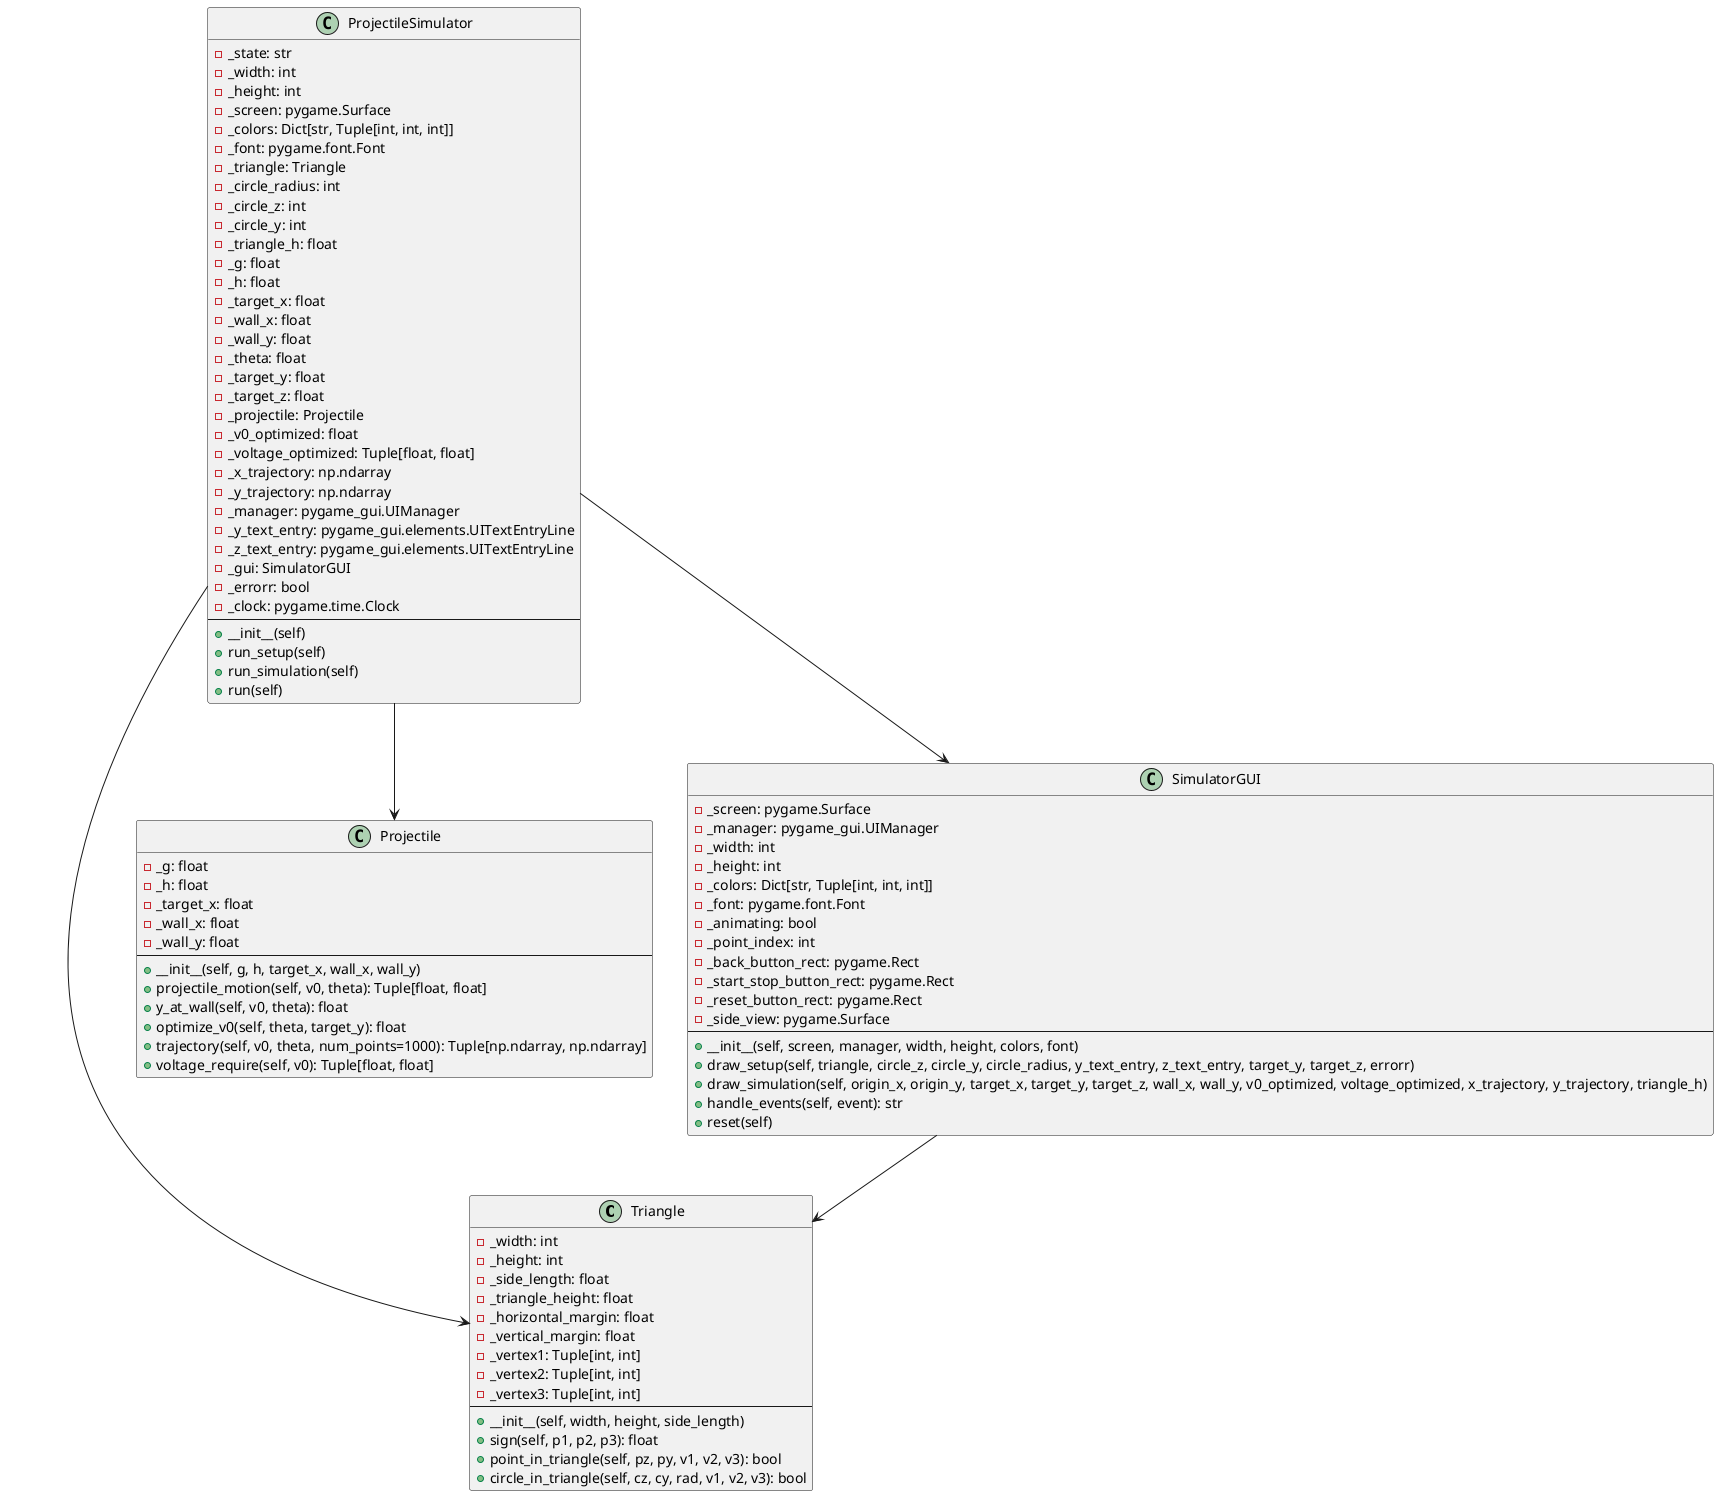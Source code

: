 @startuml

class Triangle {
    - _width: int
    - _height: int
    - _side_length: float
    - _triangle_height: float
    - _horizontal_margin: float
    - _vertical_margin: float
    - _vertex1: Tuple[int, int]
    - _vertex2: Tuple[int, int]
    - _vertex3: Tuple[int, int]
    --
    + __init__(self, width, height, side_length)
    + sign(self, p1, p2, p3): float
    + point_in_triangle(self, pz, py, v1, v2, v3): bool
    + circle_in_triangle(self, cz, cy, rad, v1, v2, v3): bool
}

class Projectile {
    - _g: float
    - _h: float
    - _target_x: float
    - _wall_x: float
    - _wall_y: float
    --
    + __init__(self, g, h, target_x, wall_x, wall_y)
    + projectile_motion(self, v0, theta): Tuple[float, float]
    + y_at_wall(self, v0, theta): float
    + optimize_v0(self, theta, target_y): float
    + trajectory(self, v0, theta, num_points=1000): Tuple[np.ndarray, np.ndarray]
    + voltage_require(self, v0): Tuple[float, float]
}

class SimulatorGUI {
    - _screen: pygame.Surface
    - _manager: pygame_gui.UIManager
    - _width: int
    - _height: int
    - _colors: Dict[str, Tuple[int, int, int]]
    - _font: pygame.font.Font
    - _animating: bool
    - _point_index: int
    - _back_button_rect: pygame.Rect
    - _start_stop_button_rect: pygame.Rect
    - _reset_button_rect: pygame.Rect
    - _side_view: pygame.Surface
    --
    + __init__(self, screen, manager, width, height, colors, font)
    + draw_setup(self, triangle, circle_z, circle_y, circle_radius, y_text_entry, z_text_entry, target_y, target_z, errorr)
    + draw_simulation(self, origin_x, origin_y, target_x, target_y, target_z, wall_x, wall_y, v0_optimized, voltage_optimized, x_trajectory, y_trajectory, triangle_h)
    + handle_events(self, event): str
    + reset(self)
}

class ProjectileSimulator {
    - _state: str
    - _width: int
    - _height: int
    - _screen: pygame.Surface
    - _colors: Dict[str, Tuple[int, int, int]]
    - _font: pygame.font.Font
    - _triangle: Triangle
    - _circle_radius: int
    - _circle_z: int
    - _circle_y: int
    - _triangle_h: float
    - _g: float
    - _h: float
    - _target_x: float
    - _wall_x: float
    - _wall_y: float
    - _theta: float
    - _target_y: float
    - _target_z: float
    - _projectile: Projectile
    - _v0_optimized: float
    - _voltage_optimized: Tuple[float, float]
    - _x_trajectory: np.ndarray
    - _y_trajectory: np.ndarray
    - _manager: pygame_gui.UIManager
    - _y_text_entry: pygame_gui.elements.UITextEntryLine
    - _z_text_entry: pygame_gui.elements.UITextEntryLine
    - _gui: SimulatorGUI
    - _errorr: bool
    - _clock: pygame.time.Clock
    --
    + __init__(self)
    + run_setup(self)
    + run_simulation(self)
    + run(self)
}

ProjectileSimulator --> Triangle
ProjectileSimulator --> Projectile
ProjectileSimulator --> SimulatorGUI
SimulatorGUI --> Triangle
@enduml
